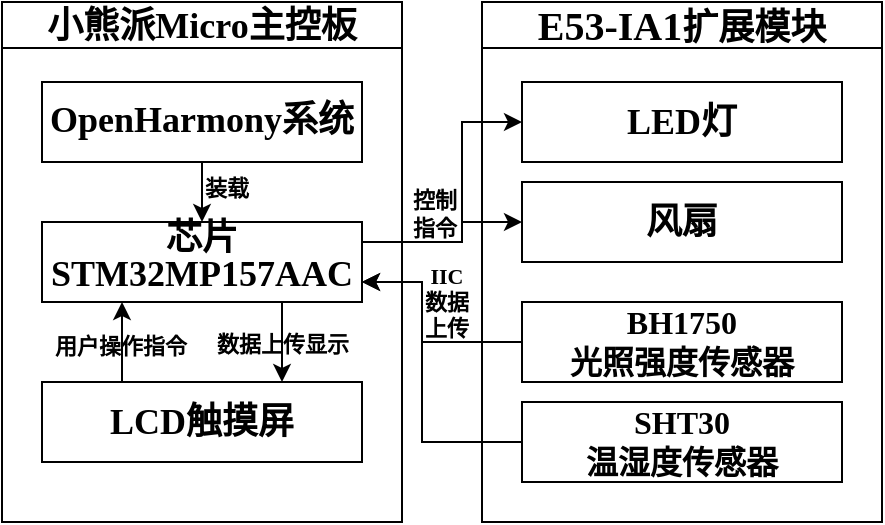 <mxfile version="24.3.1" type="github">
  <diagram name="第 1 页" id="XhbBCIHdPLYgUgXKKoH1">
    <mxGraphModel dx="2062" dy="624" grid="1" gridSize="10" guides="1" tooltips="1" connect="1" arrows="1" fold="1" page="1" pageScale="1" pageWidth="827" pageHeight="1169" math="0" shadow="0">
      <root>
        <mxCell id="0" />
        <mxCell id="1" parent="0" />
        <mxCell id="uhcJZ-k7Bn_72dqPBMeL-2" value="&lt;font style=&quot;font-size: 18px;&quot;&gt;&lt;span style=&quot;font-family: 宋体;&quot;&gt;小熊派&lt;/span&gt;&lt;font style=&quot;font-size: 18px;&quot; face=&quot;Times New Roman&quot;&gt;Micro&lt;/font&gt;&lt;span style=&quot;font-family: 宋体;&quot;&gt;主控板&lt;/span&gt;&lt;/font&gt;" style="swimlane;whiteSpace=wrap;html=1;container=0;" vertex="1" parent="1">
          <mxGeometry x="-320" y="360" width="200" height="260" as="geometry">
            <mxRectangle x="-360" y="360" width="140" height="30" as="alternateBounds" />
          </mxGeometry>
        </mxCell>
        <mxCell id="uhcJZ-k7Bn_72dqPBMeL-5" value="&lt;div style=&quot;line-height: 90%;&quot;&gt;&lt;span lang=&quot;EN-US&quot; style=&quot;&quot;&gt;&lt;font face=&quot;宋体&quot; style=&quot;font-size: 18px;&quot;&gt;芯片&lt;/font&gt;&lt;/span&gt;&lt;/div&gt;&lt;span lang=&quot;EN-US&quot; style=&quot;&quot;&gt;&lt;font face=&quot;Times New Roman&quot; style=&quot;font-size: 18px;&quot;&gt;STM32MP157AAC&lt;/font&gt;&lt;/span&gt;" style="rounded=0;whiteSpace=wrap;html=1;fontStyle=1;container=0;fillColor=none;" vertex="1" parent="uhcJZ-k7Bn_72dqPBMeL-2">
          <mxGeometry x="20" y="110" width="160" height="40" as="geometry" />
        </mxCell>
        <mxCell id="uhcJZ-k7Bn_72dqPBMeL-40" style="edgeStyle=orthogonalEdgeStyle;rounded=0;orthogonalLoop=1;jettySize=auto;html=1;exitX=0.5;exitY=1;exitDx=0;exitDy=0;entryX=0.5;entryY=0;entryDx=0;entryDy=0;" edge="1" parent="uhcJZ-k7Bn_72dqPBMeL-2" source="uhcJZ-k7Bn_72dqPBMeL-15" target="uhcJZ-k7Bn_72dqPBMeL-5">
          <mxGeometry relative="1" as="geometry" />
        </mxCell>
        <mxCell id="uhcJZ-k7Bn_72dqPBMeL-41" value="装载" style="edgeLabel;html=1;align=center;verticalAlign=middle;resizable=0;points=[];labelBackgroundColor=none;fontFamily=宋体;fontStyle=1" vertex="1" connectable="0" parent="uhcJZ-k7Bn_72dqPBMeL-40">
          <mxGeometry x="-0.157" y="-1" relative="1" as="geometry">
            <mxPoint x="13" as="offset" />
          </mxGeometry>
        </mxCell>
        <mxCell id="uhcJZ-k7Bn_72dqPBMeL-15" value="&lt;div style=&quot;line-height: 90%;&quot;&gt;&lt;span style=&quot;font-size: 18px;&quot;&gt;&lt;font face=&quot;Times New Roman&quot;&gt;OpenHarmony系统&lt;/font&gt;&lt;/span&gt;&lt;/div&gt;" style="rounded=0;whiteSpace=wrap;html=1;fontStyle=1;container=0;fillColor=none;" vertex="1" parent="uhcJZ-k7Bn_72dqPBMeL-2">
          <mxGeometry x="20" y="40" width="160" height="40" as="geometry" />
        </mxCell>
        <mxCell id="uhcJZ-k7Bn_72dqPBMeL-9" value="&lt;b style=&quot;font-size: 20px;&quot;&gt;&lt;font face=&quot;Times New Roman&quot;&gt;E53-IA1&lt;/font&gt;&lt;font style=&quot;font-size: 18px;&quot; face=&quot;宋体&quot;&gt;扩展模块&lt;/font&gt;&lt;/b&gt;" style="swimlane;whiteSpace=wrap;html=1;startSize=23;container=0;" vertex="1" parent="1">
          <mxGeometry x="-80" y="360" width="200" height="260" as="geometry" />
        </mxCell>
        <mxCell id="uhcJZ-k7Bn_72dqPBMeL-24" style="edgeStyle=orthogonalEdgeStyle;rounded=0;orthogonalLoop=1;jettySize=auto;html=1;exitX=0;exitY=0.5;exitDx=0;exitDy=0;entryX=1;entryY=0.75;entryDx=0;entryDy=0;" edge="1" parent="1" source="uhcJZ-k7Bn_72dqPBMeL-11" target="uhcJZ-k7Bn_72dqPBMeL-5">
          <mxGeometry relative="1" as="geometry">
            <Array as="points">
              <mxPoint x="-110" y="530" />
              <mxPoint x="-110" y="500" />
            </Array>
            <mxPoint x="-130" y="490" as="targetPoint" />
          </mxGeometry>
        </mxCell>
        <mxCell id="uhcJZ-k7Bn_72dqPBMeL-28" style="edgeStyle=orthogonalEdgeStyle;rounded=0;orthogonalLoop=1;jettySize=auto;html=1;exitX=0;exitY=0.5;exitDx=0;exitDy=0;entryX=1;entryY=0.75;entryDx=0;entryDy=0;" edge="1" parent="1" source="uhcJZ-k7Bn_72dqPBMeL-10" target="uhcJZ-k7Bn_72dqPBMeL-5">
          <mxGeometry relative="1" as="geometry">
            <Array as="points">
              <mxPoint x="-110" y="580" />
              <mxPoint x="-110" y="500" />
            </Array>
            <mxPoint x="-130" y="490" as="targetPoint" />
          </mxGeometry>
        </mxCell>
        <mxCell id="uhcJZ-k7Bn_72dqPBMeL-29" value="&lt;font face=&quot;Times New Roman&quot;&gt;IIC&lt;/font&gt;&lt;div&gt;数据&lt;/div&gt;&lt;div&gt;上传&lt;/div&gt;" style="edgeLabel;html=1;align=center;verticalAlign=middle;resizable=0;points=[];labelBackgroundColor=none;fontFamily=宋体;fontStyle=1;container=0;" vertex="1" connectable="0" parent="uhcJZ-k7Bn_72dqPBMeL-28">
          <mxGeometry x="0.315" relative="1" as="geometry">
            <mxPoint x="12" y="-15" as="offset" />
          </mxGeometry>
        </mxCell>
        <mxCell id="uhcJZ-k7Bn_72dqPBMeL-3" style="edgeStyle=orthogonalEdgeStyle;rounded=0;orthogonalLoop=1;jettySize=auto;html=1;exitX=0.75;exitY=1;exitDx=0;exitDy=0;entryX=0.75;entryY=0;entryDx=0;entryDy=0;" edge="1" parent="1" source="uhcJZ-k7Bn_72dqPBMeL-5" target="uhcJZ-k7Bn_72dqPBMeL-8">
          <mxGeometry relative="1" as="geometry" />
        </mxCell>
        <mxCell id="uhcJZ-k7Bn_72dqPBMeL-4" value="数据上传显示" style="edgeLabel;html=1;align=center;verticalAlign=middle;resizable=0;points=[];labelBackgroundColor=none;fontFamily=宋体;fontStyle=1;container=0;" vertex="1" connectable="0" parent="uhcJZ-k7Bn_72dqPBMeL-3">
          <mxGeometry x="0.117" y="1" relative="1" as="geometry">
            <mxPoint x="-1" y="-2" as="offset" />
          </mxGeometry>
        </mxCell>
        <mxCell id="uhcJZ-k7Bn_72dqPBMeL-6" style="edgeStyle=orthogonalEdgeStyle;rounded=0;orthogonalLoop=1;jettySize=auto;html=1;exitX=0.25;exitY=0;exitDx=0;exitDy=0;entryX=0.25;entryY=1;entryDx=0;entryDy=0;" edge="1" parent="1" source="uhcJZ-k7Bn_72dqPBMeL-8" target="uhcJZ-k7Bn_72dqPBMeL-5">
          <mxGeometry relative="1" as="geometry" />
        </mxCell>
        <mxCell id="uhcJZ-k7Bn_72dqPBMeL-7" value="用户操作指令" style="edgeLabel;html=1;align=center;verticalAlign=middle;resizable=0;points=[];labelBackgroundColor=none;fontFamily=宋体;fontStyle=1;container=0;" vertex="1" connectable="0" parent="uhcJZ-k7Bn_72dqPBMeL-6">
          <mxGeometry x="-0.076" relative="1" as="geometry">
            <mxPoint x="-1" as="offset" />
          </mxGeometry>
        </mxCell>
        <mxCell id="uhcJZ-k7Bn_72dqPBMeL-8" value="&lt;font style=&quot;font-size: 18px;&quot;&gt;&lt;font face=&quot;Times New Roman&quot;&gt;LCD&lt;/font&gt;&lt;font face=&quot;宋体&quot;&gt;触摸屏&lt;/font&gt;&lt;/font&gt;" style="rounded=0;whiteSpace=wrap;html=1;fontStyle=1;container=0;fillColor=none;" vertex="1" parent="1">
          <mxGeometry x="-300" y="550" width="160" height="40" as="geometry" />
        </mxCell>
        <mxCell id="uhcJZ-k7Bn_72dqPBMeL-10" value="&lt;span style=&quot;font-size:12.0pt;font-family:&lt;br/&gt;&amp;quot;Times New Roman&amp;quot;,serif;mso-fareast-font-family:宋体;mso-bidi-theme-font:minor-bidi;&lt;br/&gt;mso-ansi-language:EN-US;mso-fareast-language:ZH-CN;mso-bidi-language:AR-SA&quot; lang=&quot;EN-US&quot;&gt;&lt;font face=&quot;Times New Roman&quot;&gt;SHT30&lt;/font&gt;&lt;/span&gt;&lt;div&gt;&lt;span style=&quot;font-size:12.0pt;font-family:宋体;mso-ascii-font-family:&amp;quot;Times New Roman&amp;quot;;&lt;br/&gt;mso-hansi-font-family:&amp;quot;Times New Roman&amp;quot;;mso-bidi-font-family:&amp;quot;Times New Roman&amp;quot;;&lt;br/&gt;mso-bidi-theme-font:minor-bidi;mso-ansi-language:EN-US;mso-fareast-language:&lt;br/&gt;ZH-CN;mso-bidi-language:AR-SA&quot;&gt;温湿度传感器&lt;/span&gt;&lt;/div&gt;" style="rounded=0;whiteSpace=wrap;html=1;fontStyle=1;container=0;fillColor=none;" vertex="1" parent="1">
          <mxGeometry x="-60.0" y="560" width="160" height="40" as="geometry" />
        </mxCell>
        <mxCell id="uhcJZ-k7Bn_72dqPBMeL-11" value="&lt;span style=&quot;font-size: 12pt;&quot; lang=&quot;EN-US&quot;&gt;&lt;font face=&quot;Times New Roman&quot;&gt;BH1750&lt;/font&gt;&lt;/span&gt;&lt;div&gt;&lt;span style=&quot;font-size:12.0pt;font-family:宋体;mso-ascii-font-family:&amp;quot;Times New Roman&amp;quot;;&lt;br/&gt;mso-hansi-font-family:&amp;quot;Times New Roman&amp;quot;;mso-bidi-font-family:&amp;quot;Times New Roman&amp;quot;;&lt;br/&gt;mso-bidi-theme-font:minor-bidi;mso-ansi-language:EN-US;mso-fareast-language:&lt;br/&gt;ZH-CN;mso-bidi-language:AR-SA&quot;&gt;光照强度传感器&lt;/span&gt;&lt;br&gt;&lt;/div&gt;" style="rounded=0;whiteSpace=wrap;html=1;fontStyle=1;container=0;fillColor=none;" vertex="1" parent="1">
          <mxGeometry x="-60.0" y="510" width="160" height="40" as="geometry" />
        </mxCell>
        <mxCell id="uhcJZ-k7Bn_72dqPBMeL-12" value="&lt;font style=&quot;font-size: 18px;&quot; face=&quot;Times New Roman&quot;&gt;LED&lt;/font&gt;&lt;font style=&quot;font-size: 18px;&quot; face=&quot;宋体&quot;&gt;灯&lt;/font&gt;" style="rounded=0;whiteSpace=wrap;html=1;fontStyle=1;container=0;fillColor=none;" vertex="1" parent="1">
          <mxGeometry x="-60" y="400" width="160" height="40" as="geometry" />
        </mxCell>
        <mxCell id="uhcJZ-k7Bn_72dqPBMeL-13" value="&lt;span style=&quot;font-size: 18px;&quot;&gt;&lt;font face=&quot;宋体&quot;&gt;风扇&lt;/font&gt;&lt;/span&gt;" style="rounded=0;whiteSpace=wrap;html=1;fontStyle=1;container=0;fillColor=none;" vertex="1" parent="1">
          <mxGeometry x="-60" y="450" width="160" height="40" as="geometry" />
        </mxCell>
        <mxCell id="uhcJZ-k7Bn_72dqPBMeL-37" style="edgeStyle=orthogonalEdgeStyle;rounded=0;orthogonalLoop=1;jettySize=auto;html=1;exitX=1;exitY=0.25;exitDx=0;exitDy=0;entryX=0;entryY=0.5;entryDx=0;entryDy=0;" edge="1" parent="1" source="uhcJZ-k7Bn_72dqPBMeL-5" target="uhcJZ-k7Bn_72dqPBMeL-13">
          <mxGeometry relative="1" as="geometry">
            <Array as="points">
              <mxPoint x="-90" y="480" />
              <mxPoint x="-90" y="470" />
            </Array>
          </mxGeometry>
        </mxCell>
        <mxCell id="uhcJZ-k7Bn_72dqPBMeL-38" style="edgeStyle=orthogonalEdgeStyle;rounded=0;orthogonalLoop=1;jettySize=auto;html=1;exitX=1;exitY=0.25;exitDx=0;exitDy=0;entryX=0;entryY=0.5;entryDx=0;entryDy=0;" edge="1" parent="1" source="uhcJZ-k7Bn_72dqPBMeL-5" target="uhcJZ-k7Bn_72dqPBMeL-12">
          <mxGeometry relative="1" as="geometry">
            <Array as="points">
              <mxPoint x="-90" y="480" />
              <mxPoint x="-90" y="420" />
            </Array>
          </mxGeometry>
        </mxCell>
        <mxCell id="uhcJZ-k7Bn_72dqPBMeL-39" value="&lt;span style=&quot;&quot;&gt;控制&lt;/span&gt;&lt;div style=&quot;&quot;&gt;指令&lt;/div&gt;" style="edgeLabel;html=1;align=center;verticalAlign=middle;resizable=0;points=[];labelBackgroundColor=none;fontFamily=宋体;fontStyle=1" vertex="1" connectable="0" parent="uhcJZ-k7Bn_72dqPBMeL-38">
          <mxGeometry x="-0.582" y="1" relative="1" as="geometry">
            <mxPoint x="6" y="-13" as="offset" />
          </mxGeometry>
        </mxCell>
      </root>
    </mxGraphModel>
  </diagram>
</mxfile>
